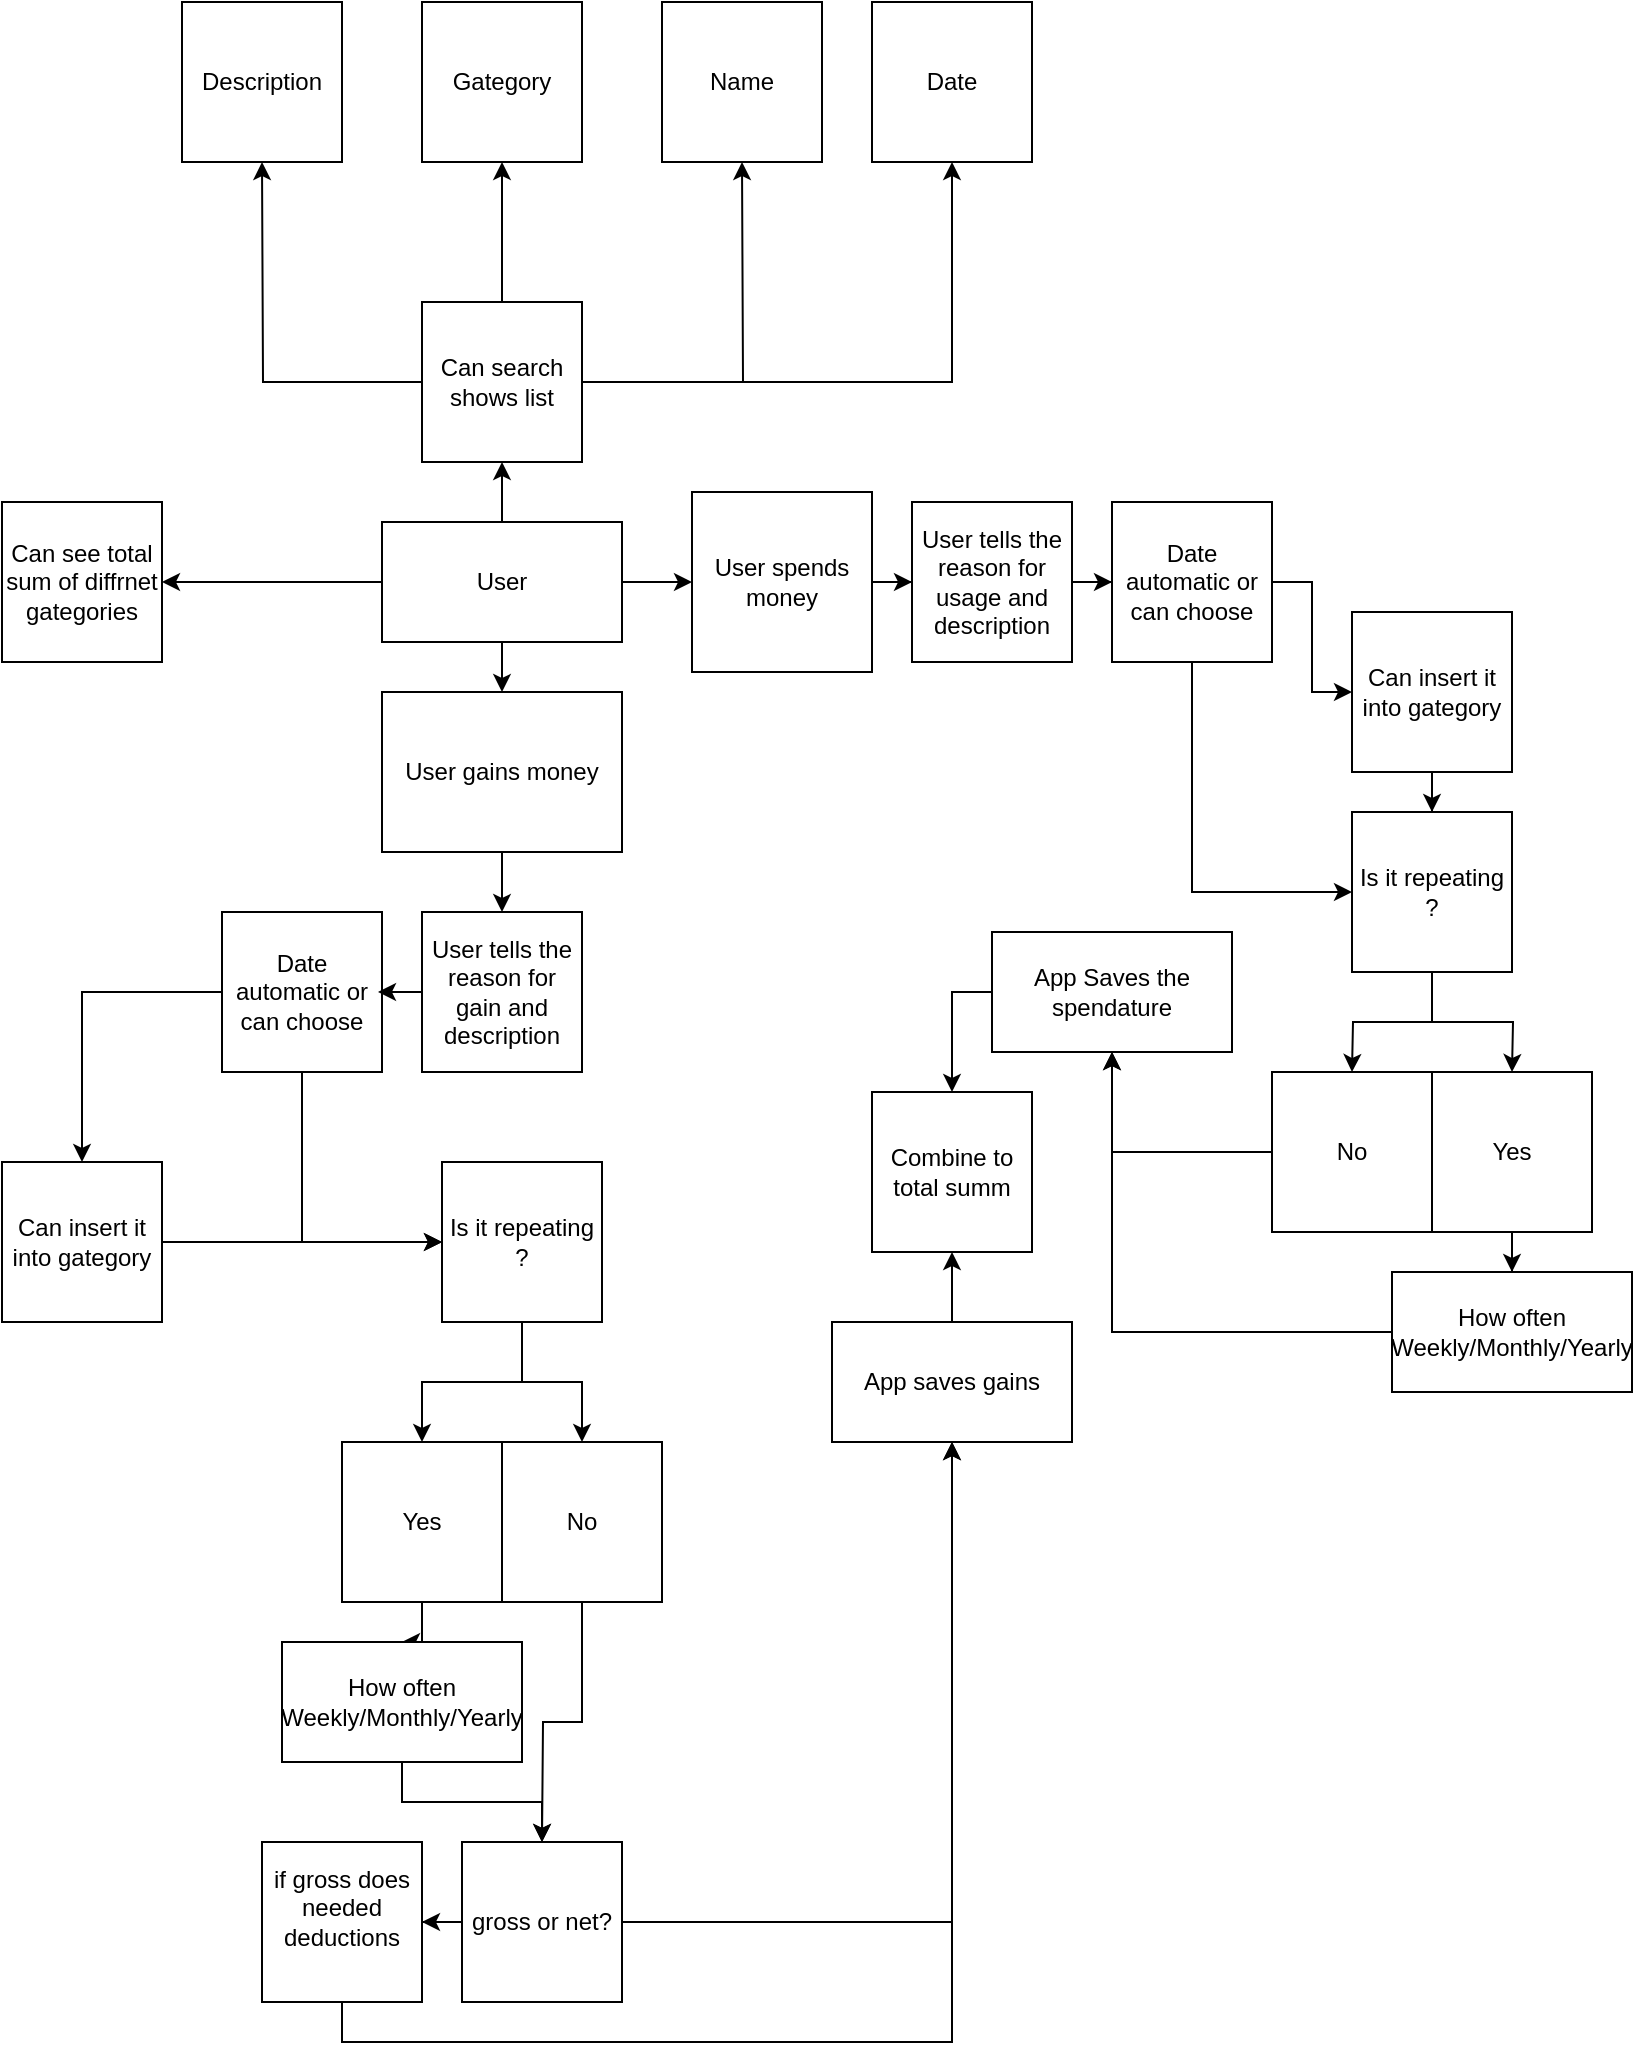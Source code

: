 <mxfile version="24.9.2">
  <diagram name="Page-1" id="mPZrUkkirUe28Pw3Gb0H">
    <mxGraphModel dx="1434" dy="745" grid="1" gridSize="10" guides="1" tooltips="1" connect="1" arrows="1" fold="1" page="1" pageScale="1" pageWidth="850" pageHeight="1100" math="0" shadow="0">
      <root>
        <mxCell id="0" />
        <mxCell id="1" parent="0" />
        <mxCell id="6mgHr44GqU6kaujPYySn-3" style="edgeStyle=orthogonalEdgeStyle;rounded=0;orthogonalLoop=1;jettySize=auto;html=1;entryX=0.5;entryY=0;entryDx=0;entryDy=0;" edge="1" parent="1" source="6mgHr44GqU6kaujPYySn-1" target="6mgHr44GqU6kaujPYySn-2">
          <mxGeometry relative="1" as="geometry" />
        </mxCell>
        <mxCell id="6mgHr44GqU6kaujPYySn-9" style="edgeStyle=orthogonalEdgeStyle;rounded=0;orthogonalLoop=1;jettySize=auto;html=1;entryX=0;entryY=0.5;entryDx=0;entryDy=0;" edge="1" parent="1" source="6mgHr44GqU6kaujPYySn-1" target="6mgHr44GqU6kaujPYySn-8">
          <mxGeometry relative="1" as="geometry" />
        </mxCell>
        <mxCell id="6mgHr44GqU6kaujPYySn-66" style="edgeStyle=orthogonalEdgeStyle;rounded=0;orthogonalLoop=1;jettySize=auto;html=1;" edge="1" parent="1" source="6mgHr44GqU6kaujPYySn-1">
          <mxGeometry relative="1" as="geometry">
            <mxPoint x="280" y="310.0" as="targetPoint" />
          </mxGeometry>
        </mxCell>
        <mxCell id="6mgHr44GqU6kaujPYySn-74" style="edgeStyle=orthogonalEdgeStyle;rounded=0;orthogonalLoop=1;jettySize=auto;html=1;" edge="1" parent="1" source="6mgHr44GqU6kaujPYySn-1">
          <mxGeometry relative="1" as="geometry">
            <mxPoint x="110" y="370" as="targetPoint" />
          </mxGeometry>
        </mxCell>
        <mxCell id="6mgHr44GqU6kaujPYySn-1" value="User" style="rounded=0;whiteSpace=wrap;html=1;" vertex="1" parent="1">
          <mxGeometry x="220" y="340" width="120" height="60" as="geometry" />
        </mxCell>
        <mxCell id="6mgHr44GqU6kaujPYySn-47" style="edgeStyle=orthogonalEdgeStyle;rounded=0;orthogonalLoop=1;jettySize=auto;html=1;entryX=0.5;entryY=0;entryDx=0;entryDy=0;" edge="1" parent="1" source="6mgHr44GqU6kaujPYySn-2" target="6mgHr44GqU6kaujPYySn-46">
          <mxGeometry relative="1" as="geometry" />
        </mxCell>
        <mxCell id="6mgHr44GqU6kaujPYySn-2" value="User gains money" style="rounded=0;whiteSpace=wrap;html=1;" vertex="1" parent="1">
          <mxGeometry x="220" y="425" width="120" height="80" as="geometry" />
        </mxCell>
        <mxCell id="6mgHr44GqU6kaujPYySn-90" style="edgeStyle=orthogonalEdgeStyle;rounded=0;orthogonalLoop=1;jettySize=auto;html=1;entryX=0;entryY=0.5;entryDx=0;entryDy=0;" edge="1" parent="1" source="6mgHr44GqU6kaujPYySn-8" target="6mgHr44GqU6kaujPYySn-12">
          <mxGeometry relative="1" as="geometry" />
        </mxCell>
        <mxCell id="6mgHr44GqU6kaujPYySn-8" value="User spends money" style="whiteSpace=wrap;html=1;aspect=fixed;" vertex="1" parent="1">
          <mxGeometry x="375" y="325" width="90" height="90" as="geometry" />
        </mxCell>
        <mxCell id="6mgHr44GqU6kaujPYySn-91" style="edgeStyle=orthogonalEdgeStyle;rounded=0;orthogonalLoop=1;jettySize=auto;html=1;" edge="1" parent="1" source="6mgHr44GqU6kaujPYySn-12" target="6mgHr44GqU6kaujPYySn-79">
          <mxGeometry relative="1" as="geometry" />
        </mxCell>
        <mxCell id="6mgHr44GqU6kaujPYySn-12" value="User tells the reason for usage and description" style="whiteSpace=wrap;html=1;aspect=fixed;" vertex="1" parent="1">
          <mxGeometry x="485" y="330" width="80" height="80" as="geometry" />
        </mxCell>
        <mxCell id="6mgHr44GqU6kaujPYySn-18" style="edgeStyle=orthogonalEdgeStyle;rounded=0;orthogonalLoop=1;jettySize=auto;html=1;entryX=0.5;entryY=0;entryDx=0;entryDy=0;" edge="1" parent="1" source="6mgHr44GqU6kaujPYySn-15" target="6mgHr44GqU6kaujPYySn-16">
          <mxGeometry relative="1" as="geometry" />
        </mxCell>
        <mxCell id="6mgHr44GqU6kaujPYySn-15" value="Can insert it into gategory" style="whiteSpace=wrap;html=1;aspect=fixed;" vertex="1" parent="1">
          <mxGeometry x="705" y="385" width="80" height="80" as="geometry" />
        </mxCell>
        <mxCell id="6mgHr44GqU6kaujPYySn-23" style="edgeStyle=orthogonalEdgeStyle;rounded=0;orthogonalLoop=1;jettySize=auto;html=1;" edge="1" parent="1" source="6mgHr44GqU6kaujPYySn-16">
          <mxGeometry relative="1" as="geometry">
            <mxPoint x="705" y="615" as="targetPoint" />
          </mxGeometry>
        </mxCell>
        <mxCell id="6mgHr44GqU6kaujPYySn-24" style="edgeStyle=orthogonalEdgeStyle;rounded=0;orthogonalLoop=1;jettySize=auto;html=1;" edge="1" parent="1" source="6mgHr44GqU6kaujPYySn-16">
          <mxGeometry relative="1" as="geometry">
            <mxPoint x="785" y="615" as="targetPoint" />
          </mxGeometry>
        </mxCell>
        <mxCell id="6mgHr44GqU6kaujPYySn-16" value="Is it repeating ?" style="whiteSpace=wrap;html=1;aspect=fixed;" vertex="1" parent="1">
          <mxGeometry x="705" y="485" width="80" height="80" as="geometry" />
        </mxCell>
        <mxCell id="6mgHr44GqU6kaujPYySn-29" style="edgeStyle=orthogonalEdgeStyle;rounded=0;orthogonalLoop=1;jettySize=auto;html=1;entryX=0.5;entryY=0;entryDx=0;entryDy=0;" edge="1" parent="1" source="6mgHr44GqU6kaujPYySn-25" target="6mgHr44GqU6kaujPYySn-27">
          <mxGeometry relative="1" as="geometry" />
        </mxCell>
        <mxCell id="6mgHr44GqU6kaujPYySn-25" value="Yes" style="whiteSpace=wrap;html=1;aspect=fixed;" vertex="1" parent="1">
          <mxGeometry x="745" y="615" width="80" height="80" as="geometry" />
        </mxCell>
        <mxCell id="6mgHr44GqU6kaujPYySn-32" style="edgeStyle=orthogonalEdgeStyle;rounded=0;orthogonalLoop=1;jettySize=auto;html=1;entryX=0.5;entryY=1;entryDx=0;entryDy=0;" edge="1" parent="1" source="6mgHr44GqU6kaujPYySn-26" target="6mgHr44GqU6kaujPYySn-31">
          <mxGeometry relative="1" as="geometry" />
        </mxCell>
        <mxCell id="6mgHr44GqU6kaujPYySn-26" value="No" style="whiteSpace=wrap;html=1;aspect=fixed;" vertex="1" parent="1">
          <mxGeometry x="665" y="615" width="80" height="80" as="geometry" />
        </mxCell>
        <mxCell id="6mgHr44GqU6kaujPYySn-33" style="edgeStyle=orthogonalEdgeStyle;rounded=0;orthogonalLoop=1;jettySize=auto;html=1;entryX=0.5;entryY=1;entryDx=0;entryDy=0;" edge="1" parent="1" source="6mgHr44GqU6kaujPYySn-27" target="6mgHr44GqU6kaujPYySn-31">
          <mxGeometry relative="1" as="geometry" />
        </mxCell>
        <mxCell id="6mgHr44GqU6kaujPYySn-27" value="How often Weekly/Monthly/Yearly" style="rounded=0;whiteSpace=wrap;html=1;" vertex="1" parent="1">
          <mxGeometry x="725" y="715" width="120" height="60" as="geometry" />
        </mxCell>
        <mxCell id="6mgHr44GqU6kaujPYySn-35" style="edgeStyle=orthogonalEdgeStyle;rounded=0;orthogonalLoop=1;jettySize=auto;html=1;" edge="1" parent="1" source="6mgHr44GqU6kaujPYySn-31">
          <mxGeometry relative="1" as="geometry">
            <mxPoint x="505" y="625" as="targetPoint" />
          </mxGeometry>
        </mxCell>
        <mxCell id="6mgHr44GqU6kaujPYySn-31" value="App Saves the spendature" style="rounded=0;whiteSpace=wrap;html=1;" vertex="1" parent="1">
          <mxGeometry x="525" y="545" width="120" height="60" as="geometry" />
        </mxCell>
        <mxCell id="6mgHr44GqU6kaujPYySn-36" value="Combine to total summ" style="whiteSpace=wrap;html=1;aspect=fixed;" vertex="1" parent="1">
          <mxGeometry x="465" y="625" width="80" height="80" as="geometry" />
        </mxCell>
        <mxCell id="6mgHr44GqU6kaujPYySn-42" style="edgeStyle=orthogonalEdgeStyle;rounded=0;orthogonalLoop=1;jettySize=auto;html=1;" edge="1" parent="1" source="6mgHr44GqU6kaujPYySn-39" target="6mgHr44GqU6kaujPYySn-43">
          <mxGeometry relative="1" as="geometry">
            <mxPoint x="280" y="720" as="targetPoint" />
          </mxGeometry>
        </mxCell>
        <mxCell id="6mgHr44GqU6kaujPYySn-64" style="edgeStyle=orthogonalEdgeStyle;rounded=0;orthogonalLoop=1;jettySize=auto;html=1;" edge="1" parent="1" source="6mgHr44GqU6kaujPYySn-39" target="6mgHr44GqU6kaujPYySn-62">
          <mxGeometry relative="1" as="geometry" />
        </mxCell>
        <mxCell id="6mgHr44GqU6kaujPYySn-39" value="gross or net?" style="whiteSpace=wrap;html=1;aspect=fixed;" vertex="1" parent="1">
          <mxGeometry x="260" y="1000" width="80" height="80" as="geometry" />
        </mxCell>
        <mxCell id="6mgHr44GqU6kaujPYySn-63" style="edgeStyle=orthogonalEdgeStyle;rounded=0;orthogonalLoop=1;jettySize=auto;html=1;" edge="1" parent="1" source="6mgHr44GqU6kaujPYySn-43" target="6mgHr44GqU6kaujPYySn-62">
          <mxGeometry relative="1" as="geometry">
            <Array as="points">
              <mxPoint x="200" y="1100" />
              <mxPoint x="505" y="1100" />
            </Array>
          </mxGeometry>
        </mxCell>
        <mxCell id="6mgHr44GqU6kaujPYySn-43" value="if gross does needed&lt;br&gt;deductions&lt;div&gt;&lt;br/&gt;&lt;/div&gt;" style="whiteSpace=wrap;html=1;aspect=fixed;" vertex="1" parent="1">
          <mxGeometry x="160" y="1000" width="80" height="80" as="geometry" />
        </mxCell>
        <mxCell id="6mgHr44GqU6kaujPYySn-46" value="User tells the reason for gain and description" style="whiteSpace=wrap;html=1;aspect=fixed;" vertex="1" parent="1">
          <mxGeometry x="240" y="535" width="80" height="80" as="geometry" />
        </mxCell>
        <mxCell id="6mgHr44GqU6kaujPYySn-87" style="edgeStyle=orthogonalEdgeStyle;rounded=0;orthogonalLoop=1;jettySize=auto;html=1;entryX=0;entryY=0.5;entryDx=0;entryDy=0;" edge="1" parent="1" source="6mgHr44GqU6kaujPYySn-49" target="6mgHr44GqU6kaujPYySn-80">
          <mxGeometry relative="1" as="geometry" />
        </mxCell>
        <mxCell id="6mgHr44GqU6kaujPYySn-49" value="Can insert it into gategory" style="whiteSpace=wrap;html=1;aspect=fixed;" vertex="1" parent="1">
          <mxGeometry x="30" y="660" width="80" height="80" as="geometry" />
        </mxCell>
        <mxCell id="6mgHr44GqU6kaujPYySn-58" style="edgeStyle=orthogonalEdgeStyle;rounded=0;orthogonalLoop=1;jettySize=auto;html=1;" edge="1" parent="1" source="6mgHr44GqU6kaujPYySn-52" target="6mgHr44GqU6kaujPYySn-54">
          <mxGeometry relative="1" as="geometry" />
        </mxCell>
        <mxCell id="6mgHr44GqU6kaujPYySn-52" value="Yes" style="whiteSpace=wrap;html=1;aspect=fixed;" vertex="1" parent="1">
          <mxGeometry x="200" y="800" width="80" height="80" as="geometry" />
        </mxCell>
        <mxCell id="6mgHr44GqU6kaujPYySn-61" style="edgeStyle=orthogonalEdgeStyle;rounded=0;orthogonalLoop=1;jettySize=auto;html=1;" edge="1" parent="1" source="6mgHr44GqU6kaujPYySn-53">
          <mxGeometry relative="1" as="geometry">
            <mxPoint x="300" y="1000" as="targetPoint" />
          </mxGeometry>
        </mxCell>
        <mxCell id="6mgHr44GqU6kaujPYySn-53" value="No" style="whiteSpace=wrap;html=1;aspect=fixed;" vertex="1" parent="1">
          <mxGeometry x="280" y="800" width="80" height="80" as="geometry" />
        </mxCell>
        <mxCell id="6mgHr44GqU6kaujPYySn-59" style="edgeStyle=orthogonalEdgeStyle;rounded=0;orthogonalLoop=1;jettySize=auto;html=1;entryX=0.5;entryY=0;entryDx=0;entryDy=0;" edge="1" parent="1" source="6mgHr44GqU6kaujPYySn-54" target="6mgHr44GqU6kaujPYySn-39">
          <mxGeometry relative="1" as="geometry" />
        </mxCell>
        <mxCell id="6mgHr44GqU6kaujPYySn-54" value="How often Weekly/Monthly/Yearly" style="rounded=0;whiteSpace=wrap;html=1;" vertex="1" parent="1">
          <mxGeometry x="170" y="900" width="120" height="60" as="geometry" />
        </mxCell>
        <mxCell id="6mgHr44GqU6kaujPYySn-65" style="edgeStyle=orthogonalEdgeStyle;rounded=0;orthogonalLoop=1;jettySize=auto;html=1;entryX=0.5;entryY=1;entryDx=0;entryDy=0;" edge="1" parent="1" source="6mgHr44GqU6kaujPYySn-62" target="6mgHr44GqU6kaujPYySn-36">
          <mxGeometry relative="1" as="geometry" />
        </mxCell>
        <mxCell id="6mgHr44GqU6kaujPYySn-62" value="App saves gains" style="rounded=0;whiteSpace=wrap;html=1;" vertex="1" parent="1">
          <mxGeometry x="445" y="740" width="120" height="60" as="geometry" />
        </mxCell>
        <mxCell id="6mgHr44GqU6kaujPYySn-68" style="edgeStyle=orthogonalEdgeStyle;rounded=0;orthogonalLoop=1;jettySize=auto;html=1;" edge="1" parent="1" source="6mgHr44GqU6kaujPYySn-67">
          <mxGeometry relative="1" as="geometry">
            <mxPoint x="280" y="160" as="targetPoint" />
          </mxGeometry>
        </mxCell>
        <mxCell id="6mgHr44GqU6kaujPYySn-70" style="edgeStyle=orthogonalEdgeStyle;rounded=0;orthogonalLoop=1;jettySize=auto;html=1;" edge="1" parent="1" source="6mgHr44GqU6kaujPYySn-67">
          <mxGeometry relative="1" as="geometry">
            <mxPoint x="400" y="160" as="targetPoint" />
          </mxGeometry>
        </mxCell>
        <mxCell id="6mgHr44GqU6kaujPYySn-72" style="edgeStyle=orthogonalEdgeStyle;rounded=0;orthogonalLoop=1;jettySize=auto;html=1;" edge="1" parent="1" source="6mgHr44GqU6kaujPYySn-67">
          <mxGeometry relative="1" as="geometry">
            <mxPoint x="160" y="160" as="targetPoint" />
          </mxGeometry>
        </mxCell>
        <mxCell id="6mgHr44GqU6kaujPYySn-85" style="edgeStyle=orthogonalEdgeStyle;rounded=0;orthogonalLoop=1;jettySize=auto;html=1;entryX=0.5;entryY=1;entryDx=0;entryDy=0;" edge="1" parent="1" source="6mgHr44GqU6kaujPYySn-67" target="6mgHr44GqU6kaujPYySn-84">
          <mxGeometry relative="1" as="geometry" />
        </mxCell>
        <mxCell id="6mgHr44GqU6kaujPYySn-67" value="Can search shows list " style="whiteSpace=wrap;html=1;aspect=fixed;" vertex="1" parent="1">
          <mxGeometry x="240" y="230" width="80" height="80" as="geometry" />
        </mxCell>
        <mxCell id="6mgHr44GqU6kaujPYySn-69" value="Gategory" style="whiteSpace=wrap;html=1;aspect=fixed;" vertex="1" parent="1">
          <mxGeometry x="240" y="80" width="80" height="80" as="geometry" />
        </mxCell>
        <mxCell id="6mgHr44GqU6kaujPYySn-71" value="Name" style="whiteSpace=wrap;html=1;aspect=fixed;" vertex="1" parent="1">
          <mxGeometry x="360" y="80" width="80" height="80" as="geometry" />
        </mxCell>
        <mxCell id="6mgHr44GqU6kaujPYySn-73" value="Description" style="whiteSpace=wrap;html=1;aspect=fixed;" vertex="1" parent="1">
          <mxGeometry x="120" y="80" width="80" height="80" as="geometry" />
        </mxCell>
        <mxCell id="6mgHr44GqU6kaujPYySn-81" style="edgeStyle=orthogonalEdgeStyle;rounded=0;orthogonalLoop=1;jettySize=auto;html=1;entryX=0.5;entryY=0;entryDx=0;entryDy=0;" edge="1" parent="1" source="6mgHr44GqU6kaujPYySn-76" target="6mgHr44GqU6kaujPYySn-49">
          <mxGeometry relative="1" as="geometry" />
        </mxCell>
        <mxCell id="6mgHr44GqU6kaujPYySn-86" style="edgeStyle=orthogonalEdgeStyle;rounded=0;orthogonalLoop=1;jettySize=auto;html=1;entryX=0;entryY=0.5;entryDx=0;entryDy=0;" edge="1" parent="1" source="6mgHr44GqU6kaujPYySn-76" target="6mgHr44GqU6kaujPYySn-80">
          <mxGeometry relative="1" as="geometry">
            <mxPoint x="180" y="700" as="targetPoint" />
            <Array as="points">
              <mxPoint x="180" y="700" />
            </Array>
          </mxGeometry>
        </mxCell>
        <mxCell id="6mgHr44GqU6kaujPYySn-76" value="Date automatic or can choose" style="whiteSpace=wrap;html=1;aspect=fixed;" vertex="1" parent="1">
          <mxGeometry x="140" y="535" width="80" height="80" as="geometry" />
        </mxCell>
        <mxCell id="6mgHr44GqU6kaujPYySn-77" style="edgeStyle=orthogonalEdgeStyle;rounded=0;orthogonalLoop=1;jettySize=auto;html=1;entryX=0.975;entryY=0.5;entryDx=0;entryDy=0;entryPerimeter=0;" edge="1" parent="1" source="6mgHr44GqU6kaujPYySn-46" target="6mgHr44GqU6kaujPYySn-76">
          <mxGeometry relative="1" as="geometry" />
        </mxCell>
        <mxCell id="6mgHr44GqU6kaujPYySn-92" style="edgeStyle=orthogonalEdgeStyle;rounded=0;orthogonalLoop=1;jettySize=auto;html=1;" edge="1" parent="1" source="6mgHr44GqU6kaujPYySn-79" target="6mgHr44GqU6kaujPYySn-15">
          <mxGeometry relative="1" as="geometry" />
        </mxCell>
        <mxCell id="6mgHr44GqU6kaujPYySn-93" style="edgeStyle=orthogonalEdgeStyle;rounded=0;orthogonalLoop=1;jettySize=auto;html=1;entryX=0;entryY=0.5;entryDx=0;entryDy=0;" edge="1" parent="1" source="6mgHr44GqU6kaujPYySn-79" target="6mgHr44GqU6kaujPYySn-16">
          <mxGeometry relative="1" as="geometry">
            <mxPoint x="625" y="510" as="targetPoint" />
            <Array as="points">
              <mxPoint x="625" y="525" />
            </Array>
          </mxGeometry>
        </mxCell>
        <mxCell id="6mgHr44GqU6kaujPYySn-79" value="Date automatic or can choose" style="whiteSpace=wrap;html=1;aspect=fixed;" vertex="1" parent="1">
          <mxGeometry x="585" y="330" width="80" height="80" as="geometry" />
        </mxCell>
        <mxCell id="6mgHr44GqU6kaujPYySn-88" style="edgeStyle=orthogonalEdgeStyle;rounded=0;orthogonalLoop=1;jettySize=auto;html=1;" edge="1" parent="1" source="6mgHr44GqU6kaujPYySn-80" target="6mgHr44GqU6kaujPYySn-52">
          <mxGeometry relative="1" as="geometry" />
        </mxCell>
        <mxCell id="6mgHr44GqU6kaujPYySn-89" style="edgeStyle=orthogonalEdgeStyle;rounded=0;orthogonalLoop=1;jettySize=auto;html=1;entryX=0.5;entryY=0;entryDx=0;entryDy=0;" edge="1" parent="1" source="6mgHr44GqU6kaujPYySn-80" target="6mgHr44GqU6kaujPYySn-53">
          <mxGeometry relative="1" as="geometry" />
        </mxCell>
        <mxCell id="6mgHr44GqU6kaujPYySn-80" value="Is it repeating ?" style="whiteSpace=wrap;html=1;aspect=fixed;" vertex="1" parent="1">
          <mxGeometry x="250" y="660" width="80" height="80" as="geometry" />
        </mxCell>
        <mxCell id="6mgHr44GqU6kaujPYySn-84" value="Date" style="whiteSpace=wrap;html=1;aspect=fixed;" vertex="1" parent="1">
          <mxGeometry x="465" y="80" width="80" height="80" as="geometry" />
        </mxCell>
        <mxCell id="6mgHr44GqU6kaujPYySn-94" value="Can see total sum of diffrnet gategories" style="whiteSpace=wrap;html=1;aspect=fixed;" vertex="1" parent="1">
          <mxGeometry x="30" y="330" width="80" height="80" as="geometry" />
        </mxCell>
      </root>
    </mxGraphModel>
  </diagram>
</mxfile>
